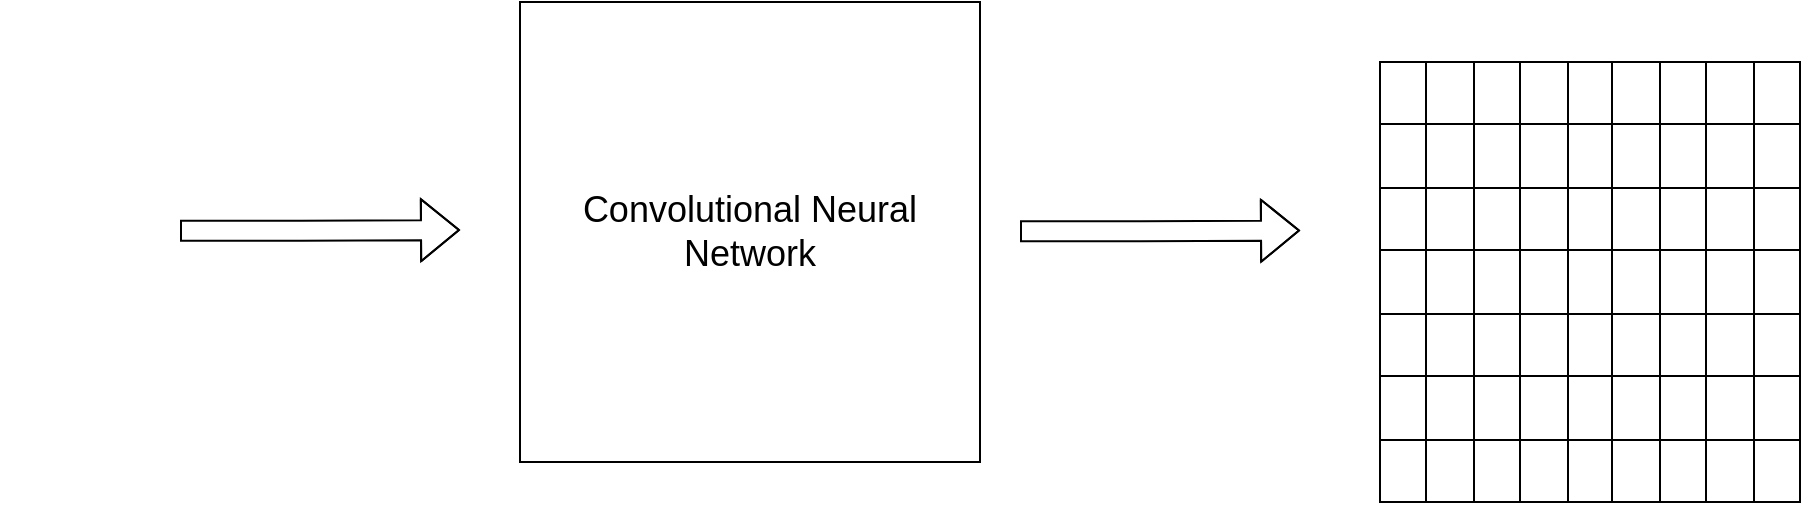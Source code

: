 <mxfile version="20.5.3" type="github">
  <diagram id="HXi_V4lzNJAsQVqTlTgc" name="Page-1">
    <mxGraphModel dx="1715" dy="478" grid="1" gridSize="10" guides="1" tooltips="1" connect="1" arrows="1" fold="1" page="1" pageScale="1" pageWidth="850" pageHeight="1100" math="0" shadow="0">
      <root>
        <mxCell id="0" />
        <mxCell id="1" parent="0" />
        <mxCell id="dxBMr5hOVsrZBSF7ixPA-186" value="" style="shape=image;html=1;verticalAlign=top;verticalLabelPosition=bottom;labelBackgroundColor=#ffffff;imageAspect=0;aspect=fixed;image=https://cdn0.iconfinder.com/data/icons/google-material-design-3-0/48/ic_face_48px-128.png" vertex="1" parent="1">
          <mxGeometry x="-640" y="330" width="70" height="70" as="geometry" />
        </mxCell>
        <mxCell id="dxBMr5hOVsrZBSF7ixPA-187" value="" style="shape=flexArrow;endArrow=classic;html=1;rounded=0;" edge="1" parent="1">
          <mxGeometry width="50" height="50" relative="1" as="geometry">
            <mxPoint x="-550" y="364.38" as="sourcePoint" />
            <mxPoint x="-410" y="364" as="targetPoint" />
            <Array as="points">
              <mxPoint x="-490" y="364.38" />
            </Array>
          </mxGeometry>
        </mxCell>
        <mxCell id="dxBMr5hOVsrZBSF7ixPA-188" value="&lt;font style=&quot;font-size: 18px;&quot;&gt;Convolutional Neural Network&lt;/font&gt;" style="whiteSpace=wrap;html=1;aspect=fixed;" vertex="1" parent="1">
          <mxGeometry x="-380" y="250" width="230" height="230" as="geometry" />
        </mxCell>
        <mxCell id="dxBMr5hOVsrZBSF7ixPA-189" value="" style="shape=table;startSize=0;container=1;collapsible=0;childLayout=tableLayout;fontSize=18;" vertex="1" parent="1">
          <mxGeometry x="50" y="280" width="210" height="220" as="geometry" />
        </mxCell>
        <mxCell id="dxBMr5hOVsrZBSF7ixPA-190" value="" style="shape=tableRow;horizontal=0;startSize=0;swimlaneHead=0;swimlaneBody=0;top=0;left=0;bottom=0;right=0;collapsible=0;dropTarget=0;fillColor=none;points=[[0,0.5],[1,0.5]];portConstraint=eastwest;fontSize=18;" vertex="1" parent="dxBMr5hOVsrZBSF7ixPA-189">
          <mxGeometry width="210" height="31" as="geometry" />
        </mxCell>
        <mxCell id="dxBMr5hOVsrZBSF7ixPA-191" value="" style="shape=partialRectangle;html=1;whiteSpace=wrap;connectable=0;overflow=hidden;fillColor=none;top=0;left=0;bottom=0;right=0;pointerEvents=1;fontSize=18;" vertex="1" parent="dxBMr5hOVsrZBSF7ixPA-190">
          <mxGeometry width="23" height="31" as="geometry">
            <mxRectangle width="23" height="31" as="alternateBounds" />
          </mxGeometry>
        </mxCell>
        <mxCell id="dxBMr5hOVsrZBSF7ixPA-192" value="" style="shape=partialRectangle;html=1;whiteSpace=wrap;connectable=0;overflow=hidden;fillColor=none;top=0;left=0;bottom=0;right=0;pointerEvents=1;fontSize=18;" vertex="1" parent="dxBMr5hOVsrZBSF7ixPA-190">
          <mxGeometry x="23" width="24" height="31" as="geometry">
            <mxRectangle width="24" height="31" as="alternateBounds" />
          </mxGeometry>
        </mxCell>
        <mxCell id="dxBMr5hOVsrZBSF7ixPA-193" value="" style="shape=partialRectangle;html=1;whiteSpace=wrap;connectable=0;overflow=hidden;fillColor=none;top=0;left=0;bottom=0;right=0;pointerEvents=1;fontSize=18;" vertex="1" parent="dxBMr5hOVsrZBSF7ixPA-190">
          <mxGeometry x="47" width="23" height="31" as="geometry">
            <mxRectangle width="23" height="31" as="alternateBounds" />
          </mxGeometry>
        </mxCell>
        <mxCell id="dxBMr5hOVsrZBSF7ixPA-194" value="" style="shape=partialRectangle;html=1;whiteSpace=wrap;connectable=0;overflow=hidden;fillColor=none;top=0;left=0;bottom=0;right=0;pointerEvents=1;fontSize=18;" vertex="1" parent="dxBMr5hOVsrZBSF7ixPA-190">
          <mxGeometry x="70" width="24" height="31" as="geometry">
            <mxRectangle width="24" height="31" as="alternateBounds" />
          </mxGeometry>
        </mxCell>
        <mxCell id="dxBMr5hOVsrZBSF7ixPA-195" value="" style="shape=partialRectangle;html=1;whiteSpace=wrap;connectable=0;overflow=hidden;fillColor=none;top=0;left=0;bottom=0;right=0;pointerEvents=1;fontSize=18;" vertex="1" parent="dxBMr5hOVsrZBSF7ixPA-190">
          <mxGeometry x="94" width="22" height="31" as="geometry">
            <mxRectangle width="22" height="31" as="alternateBounds" />
          </mxGeometry>
        </mxCell>
        <mxCell id="dxBMr5hOVsrZBSF7ixPA-196" value="" style="shape=partialRectangle;html=1;whiteSpace=wrap;connectable=0;overflow=hidden;fillColor=none;top=0;left=0;bottom=0;right=0;pointerEvents=1;fontSize=18;" vertex="1" parent="dxBMr5hOVsrZBSF7ixPA-190">
          <mxGeometry x="116" width="24" height="31" as="geometry">
            <mxRectangle width="24" height="31" as="alternateBounds" />
          </mxGeometry>
        </mxCell>
        <mxCell id="dxBMr5hOVsrZBSF7ixPA-197" value="" style="shape=partialRectangle;html=1;whiteSpace=wrap;connectable=0;overflow=hidden;fillColor=none;top=0;left=0;bottom=0;right=0;pointerEvents=1;fontSize=18;" vertex="1" parent="dxBMr5hOVsrZBSF7ixPA-190">
          <mxGeometry x="140" width="23" height="31" as="geometry">
            <mxRectangle width="23" height="31" as="alternateBounds" />
          </mxGeometry>
        </mxCell>
        <mxCell id="dxBMr5hOVsrZBSF7ixPA-198" value="" style="shape=partialRectangle;html=1;whiteSpace=wrap;connectable=0;overflow=hidden;fillColor=none;top=0;left=0;bottom=0;right=0;pointerEvents=1;fontSize=18;" vertex="1" parent="dxBMr5hOVsrZBSF7ixPA-190">
          <mxGeometry x="163" width="24" height="31" as="geometry">
            <mxRectangle width="24" height="31" as="alternateBounds" />
          </mxGeometry>
        </mxCell>
        <mxCell id="dxBMr5hOVsrZBSF7ixPA-199" value="" style="shape=partialRectangle;html=1;whiteSpace=wrap;connectable=0;overflow=hidden;fillColor=none;top=0;left=0;bottom=0;right=0;pointerEvents=1;fontSize=18;" vertex="1" parent="dxBMr5hOVsrZBSF7ixPA-190">
          <mxGeometry x="187" width="23" height="31" as="geometry">
            <mxRectangle width="23" height="31" as="alternateBounds" />
          </mxGeometry>
        </mxCell>
        <mxCell id="dxBMr5hOVsrZBSF7ixPA-200" value="" style="shape=tableRow;horizontal=0;startSize=0;swimlaneHead=0;swimlaneBody=0;top=0;left=0;bottom=0;right=0;collapsible=0;dropTarget=0;fillColor=none;points=[[0,0.5],[1,0.5]];portConstraint=eastwest;fontSize=18;" vertex="1" parent="dxBMr5hOVsrZBSF7ixPA-189">
          <mxGeometry y="31" width="210" height="32" as="geometry" />
        </mxCell>
        <mxCell id="dxBMr5hOVsrZBSF7ixPA-201" value="" style="shape=partialRectangle;html=1;whiteSpace=wrap;connectable=0;overflow=hidden;fillColor=none;top=0;left=0;bottom=0;right=0;pointerEvents=1;fontSize=18;" vertex="1" parent="dxBMr5hOVsrZBSF7ixPA-200">
          <mxGeometry width="23" height="32" as="geometry">
            <mxRectangle width="23" height="32" as="alternateBounds" />
          </mxGeometry>
        </mxCell>
        <mxCell id="dxBMr5hOVsrZBSF7ixPA-202" value="" style="shape=partialRectangle;html=1;whiteSpace=wrap;connectable=0;overflow=hidden;fillColor=none;top=0;left=0;bottom=0;right=0;pointerEvents=1;fontSize=18;" vertex="1" parent="dxBMr5hOVsrZBSF7ixPA-200">
          <mxGeometry x="23" width="24" height="32" as="geometry">
            <mxRectangle width="24" height="32" as="alternateBounds" />
          </mxGeometry>
        </mxCell>
        <mxCell id="dxBMr5hOVsrZBSF7ixPA-203" value="" style="shape=partialRectangle;html=1;whiteSpace=wrap;connectable=0;overflow=hidden;fillColor=none;top=0;left=0;bottom=0;right=0;pointerEvents=1;fontSize=18;" vertex="1" parent="dxBMr5hOVsrZBSF7ixPA-200">
          <mxGeometry x="47" width="23" height="32" as="geometry">
            <mxRectangle width="23" height="32" as="alternateBounds" />
          </mxGeometry>
        </mxCell>
        <mxCell id="dxBMr5hOVsrZBSF7ixPA-204" value="" style="shape=partialRectangle;html=1;whiteSpace=wrap;connectable=0;overflow=hidden;fillColor=none;top=0;left=0;bottom=0;right=0;pointerEvents=1;fontSize=18;" vertex="1" parent="dxBMr5hOVsrZBSF7ixPA-200">
          <mxGeometry x="70" width="24" height="32" as="geometry">
            <mxRectangle width="24" height="32" as="alternateBounds" />
          </mxGeometry>
        </mxCell>
        <mxCell id="dxBMr5hOVsrZBSF7ixPA-205" value="" style="shape=partialRectangle;html=1;whiteSpace=wrap;connectable=0;overflow=hidden;fillColor=none;top=0;left=0;bottom=0;right=0;pointerEvents=1;fontSize=18;" vertex="1" parent="dxBMr5hOVsrZBSF7ixPA-200">
          <mxGeometry x="94" width="22" height="32" as="geometry">
            <mxRectangle width="22" height="32" as="alternateBounds" />
          </mxGeometry>
        </mxCell>
        <mxCell id="dxBMr5hOVsrZBSF7ixPA-206" value="" style="shape=partialRectangle;html=1;whiteSpace=wrap;connectable=0;overflow=hidden;fillColor=none;top=0;left=0;bottom=0;right=0;pointerEvents=1;fontSize=18;" vertex="1" parent="dxBMr5hOVsrZBSF7ixPA-200">
          <mxGeometry x="116" width="24" height="32" as="geometry">
            <mxRectangle width="24" height="32" as="alternateBounds" />
          </mxGeometry>
        </mxCell>
        <mxCell id="dxBMr5hOVsrZBSF7ixPA-207" value="" style="shape=partialRectangle;html=1;whiteSpace=wrap;connectable=0;overflow=hidden;fillColor=none;top=0;left=0;bottom=0;right=0;pointerEvents=1;fontSize=18;" vertex="1" parent="dxBMr5hOVsrZBSF7ixPA-200">
          <mxGeometry x="140" width="23" height="32" as="geometry">
            <mxRectangle width="23" height="32" as="alternateBounds" />
          </mxGeometry>
        </mxCell>
        <mxCell id="dxBMr5hOVsrZBSF7ixPA-208" value="" style="shape=partialRectangle;html=1;whiteSpace=wrap;connectable=0;overflow=hidden;fillColor=none;top=0;left=0;bottom=0;right=0;pointerEvents=1;fontSize=18;" vertex="1" parent="dxBMr5hOVsrZBSF7ixPA-200">
          <mxGeometry x="163" width="24" height="32" as="geometry">
            <mxRectangle width="24" height="32" as="alternateBounds" />
          </mxGeometry>
        </mxCell>
        <mxCell id="dxBMr5hOVsrZBSF7ixPA-209" value="" style="shape=partialRectangle;html=1;whiteSpace=wrap;connectable=0;overflow=hidden;fillColor=none;top=0;left=0;bottom=0;right=0;pointerEvents=1;fontSize=18;" vertex="1" parent="dxBMr5hOVsrZBSF7ixPA-200">
          <mxGeometry x="187" width="23" height="32" as="geometry">
            <mxRectangle width="23" height="32" as="alternateBounds" />
          </mxGeometry>
        </mxCell>
        <mxCell id="dxBMr5hOVsrZBSF7ixPA-210" value="" style="shape=tableRow;horizontal=0;startSize=0;swimlaneHead=0;swimlaneBody=0;top=0;left=0;bottom=0;right=0;collapsible=0;dropTarget=0;fillColor=none;points=[[0,0.5],[1,0.5]];portConstraint=eastwest;fontSize=18;" vertex="1" parent="dxBMr5hOVsrZBSF7ixPA-189">
          <mxGeometry y="63" width="210" height="31" as="geometry" />
        </mxCell>
        <mxCell id="dxBMr5hOVsrZBSF7ixPA-211" value="" style="shape=partialRectangle;html=1;whiteSpace=wrap;connectable=0;overflow=hidden;fillColor=none;top=0;left=0;bottom=0;right=0;pointerEvents=1;fontSize=18;" vertex="1" parent="dxBMr5hOVsrZBSF7ixPA-210">
          <mxGeometry width="23" height="31" as="geometry">
            <mxRectangle width="23" height="31" as="alternateBounds" />
          </mxGeometry>
        </mxCell>
        <mxCell id="dxBMr5hOVsrZBSF7ixPA-212" value="" style="shape=partialRectangle;html=1;whiteSpace=wrap;connectable=0;overflow=hidden;fillColor=none;top=0;left=0;bottom=0;right=0;pointerEvents=1;fontSize=18;" vertex="1" parent="dxBMr5hOVsrZBSF7ixPA-210">
          <mxGeometry x="23" width="24" height="31" as="geometry">
            <mxRectangle width="24" height="31" as="alternateBounds" />
          </mxGeometry>
        </mxCell>
        <mxCell id="dxBMr5hOVsrZBSF7ixPA-213" value="" style="shape=partialRectangle;html=1;whiteSpace=wrap;connectable=0;overflow=hidden;fillColor=none;top=0;left=0;bottom=0;right=0;pointerEvents=1;fontSize=18;" vertex="1" parent="dxBMr5hOVsrZBSF7ixPA-210">
          <mxGeometry x="47" width="23" height="31" as="geometry">
            <mxRectangle width="23" height="31" as="alternateBounds" />
          </mxGeometry>
        </mxCell>
        <mxCell id="dxBMr5hOVsrZBSF7ixPA-214" value="" style="shape=partialRectangle;html=1;whiteSpace=wrap;connectable=0;overflow=hidden;fillColor=none;top=0;left=0;bottom=0;right=0;pointerEvents=1;fontSize=18;" vertex="1" parent="dxBMr5hOVsrZBSF7ixPA-210">
          <mxGeometry x="70" width="24" height="31" as="geometry">
            <mxRectangle width="24" height="31" as="alternateBounds" />
          </mxGeometry>
        </mxCell>
        <mxCell id="dxBMr5hOVsrZBSF7ixPA-215" value="" style="shape=partialRectangle;html=1;whiteSpace=wrap;connectable=0;overflow=hidden;fillColor=none;top=0;left=0;bottom=0;right=0;pointerEvents=1;fontSize=18;" vertex="1" parent="dxBMr5hOVsrZBSF7ixPA-210">
          <mxGeometry x="94" width="22" height="31" as="geometry">
            <mxRectangle width="22" height="31" as="alternateBounds" />
          </mxGeometry>
        </mxCell>
        <mxCell id="dxBMr5hOVsrZBSF7ixPA-216" value="" style="shape=partialRectangle;html=1;whiteSpace=wrap;connectable=0;overflow=hidden;fillColor=none;top=0;left=0;bottom=0;right=0;pointerEvents=1;fontSize=18;" vertex="1" parent="dxBMr5hOVsrZBSF7ixPA-210">
          <mxGeometry x="116" width="24" height="31" as="geometry">
            <mxRectangle width="24" height="31" as="alternateBounds" />
          </mxGeometry>
        </mxCell>
        <mxCell id="dxBMr5hOVsrZBSF7ixPA-217" value="" style="shape=partialRectangle;html=1;whiteSpace=wrap;connectable=0;overflow=hidden;fillColor=none;top=0;left=0;bottom=0;right=0;pointerEvents=1;fontSize=18;" vertex="1" parent="dxBMr5hOVsrZBSF7ixPA-210">
          <mxGeometry x="140" width="23" height="31" as="geometry">
            <mxRectangle width="23" height="31" as="alternateBounds" />
          </mxGeometry>
        </mxCell>
        <mxCell id="dxBMr5hOVsrZBSF7ixPA-218" value="" style="shape=partialRectangle;html=1;whiteSpace=wrap;connectable=0;overflow=hidden;fillColor=none;top=0;left=0;bottom=0;right=0;pointerEvents=1;fontSize=18;" vertex="1" parent="dxBMr5hOVsrZBSF7ixPA-210">
          <mxGeometry x="163" width="24" height="31" as="geometry">
            <mxRectangle width="24" height="31" as="alternateBounds" />
          </mxGeometry>
        </mxCell>
        <mxCell id="dxBMr5hOVsrZBSF7ixPA-219" value="" style="shape=partialRectangle;html=1;whiteSpace=wrap;connectable=0;overflow=hidden;fillColor=none;top=0;left=0;bottom=0;right=0;pointerEvents=1;fontSize=18;" vertex="1" parent="dxBMr5hOVsrZBSF7ixPA-210">
          <mxGeometry x="187" width="23" height="31" as="geometry">
            <mxRectangle width="23" height="31" as="alternateBounds" />
          </mxGeometry>
        </mxCell>
        <mxCell id="dxBMr5hOVsrZBSF7ixPA-220" value="" style="shape=tableRow;horizontal=0;startSize=0;swimlaneHead=0;swimlaneBody=0;top=0;left=0;bottom=0;right=0;collapsible=0;dropTarget=0;fillColor=none;points=[[0,0.5],[1,0.5]];portConstraint=eastwest;fontSize=18;" vertex="1" parent="dxBMr5hOVsrZBSF7ixPA-189">
          <mxGeometry y="94" width="210" height="32" as="geometry" />
        </mxCell>
        <mxCell id="dxBMr5hOVsrZBSF7ixPA-221" value="" style="shape=partialRectangle;html=1;whiteSpace=wrap;connectable=0;overflow=hidden;fillColor=none;top=0;left=0;bottom=0;right=0;pointerEvents=1;fontSize=18;" vertex="1" parent="dxBMr5hOVsrZBSF7ixPA-220">
          <mxGeometry width="23" height="32" as="geometry">
            <mxRectangle width="23" height="32" as="alternateBounds" />
          </mxGeometry>
        </mxCell>
        <mxCell id="dxBMr5hOVsrZBSF7ixPA-222" value="" style="shape=partialRectangle;html=1;whiteSpace=wrap;connectable=0;overflow=hidden;fillColor=none;top=0;left=0;bottom=0;right=0;pointerEvents=1;fontSize=18;" vertex="1" parent="dxBMr5hOVsrZBSF7ixPA-220">
          <mxGeometry x="23" width="24" height="32" as="geometry">
            <mxRectangle width="24" height="32" as="alternateBounds" />
          </mxGeometry>
        </mxCell>
        <mxCell id="dxBMr5hOVsrZBSF7ixPA-223" value="" style="shape=partialRectangle;html=1;whiteSpace=wrap;connectable=0;overflow=hidden;fillColor=none;top=0;left=0;bottom=0;right=0;pointerEvents=1;fontSize=18;" vertex="1" parent="dxBMr5hOVsrZBSF7ixPA-220">
          <mxGeometry x="47" width="23" height="32" as="geometry">
            <mxRectangle width="23" height="32" as="alternateBounds" />
          </mxGeometry>
        </mxCell>
        <mxCell id="dxBMr5hOVsrZBSF7ixPA-224" value="" style="shape=partialRectangle;html=1;whiteSpace=wrap;connectable=0;overflow=hidden;fillColor=none;top=0;left=0;bottom=0;right=0;pointerEvents=1;fontSize=18;" vertex="1" parent="dxBMr5hOVsrZBSF7ixPA-220">
          <mxGeometry x="70" width="24" height="32" as="geometry">
            <mxRectangle width="24" height="32" as="alternateBounds" />
          </mxGeometry>
        </mxCell>
        <mxCell id="dxBMr5hOVsrZBSF7ixPA-225" value="" style="shape=partialRectangle;html=1;whiteSpace=wrap;connectable=0;overflow=hidden;fillColor=none;top=0;left=0;bottom=0;right=0;pointerEvents=1;fontSize=18;" vertex="1" parent="dxBMr5hOVsrZBSF7ixPA-220">
          <mxGeometry x="94" width="22" height="32" as="geometry">
            <mxRectangle width="22" height="32" as="alternateBounds" />
          </mxGeometry>
        </mxCell>
        <mxCell id="dxBMr5hOVsrZBSF7ixPA-226" value="" style="shape=partialRectangle;html=1;whiteSpace=wrap;connectable=0;overflow=hidden;fillColor=none;top=0;left=0;bottom=0;right=0;pointerEvents=1;fontSize=18;" vertex="1" parent="dxBMr5hOVsrZBSF7ixPA-220">
          <mxGeometry x="116" width="24" height="32" as="geometry">
            <mxRectangle width="24" height="32" as="alternateBounds" />
          </mxGeometry>
        </mxCell>
        <mxCell id="dxBMr5hOVsrZBSF7ixPA-227" value="" style="shape=partialRectangle;html=1;whiteSpace=wrap;connectable=0;overflow=hidden;fillColor=none;top=0;left=0;bottom=0;right=0;pointerEvents=1;fontSize=18;" vertex="1" parent="dxBMr5hOVsrZBSF7ixPA-220">
          <mxGeometry x="140" width="23" height="32" as="geometry">
            <mxRectangle width="23" height="32" as="alternateBounds" />
          </mxGeometry>
        </mxCell>
        <mxCell id="dxBMr5hOVsrZBSF7ixPA-228" value="" style="shape=partialRectangle;html=1;whiteSpace=wrap;connectable=0;overflow=hidden;fillColor=none;top=0;left=0;bottom=0;right=0;pointerEvents=1;fontSize=18;" vertex="1" parent="dxBMr5hOVsrZBSF7ixPA-220">
          <mxGeometry x="163" width="24" height="32" as="geometry">
            <mxRectangle width="24" height="32" as="alternateBounds" />
          </mxGeometry>
        </mxCell>
        <mxCell id="dxBMr5hOVsrZBSF7ixPA-229" value="" style="shape=partialRectangle;html=1;whiteSpace=wrap;connectable=0;overflow=hidden;fillColor=none;top=0;left=0;bottom=0;right=0;pointerEvents=1;fontSize=18;" vertex="1" parent="dxBMr5hOVsrZBSF7ixPA-220">
          <mxGeometry x="187" width="23" height="32" as="geometry">
            <mxRectangle width="23" height="32" as="alternateBounds" />
          </mxGeometry>
        </mxCell>
        <mxCell id="dxBMr5hOVsrZBSF7ixPA-230" value="" style="shape=tableRow;horizontal=0;startSize=0;swimlaneHead=0;swimlaneBody=0;top=0;left=0;bottom=0;right=0;collapsible=0;dropTarget=0;fillColor=none;points=[[0,0.5],[1,0.5]];portConstraint=eastwest;fontSize=18;" vertex="1" parent="dxBMr5hOVsrZBSF7ixPA-189">
          <mxGeometry y="126" width="210" height="31" as="geometry" />
        </mxCell>
        <mxCell id="dxBMr5hOVsrZBSF7ixPA-231" value="" style="shape=partialRectangle;html=1;whiteSpace=wrap;connectable=0;overflow=hidden;fillColor=none;top=0;left=0;bottom=0;right=0;pointerEvents=1;fontSize=18;" vertex="1" parent="dxBMr5hOVsrZBSF7ixPA-230">
          <mxGeometry width="23" height="31" as="geometry">
            <mxRectangle width="23" height="31" as="alternateBounds" />
          </mxGeometry>
        </mxCell>
        <mxCell id="dxBMr5hOVsrZBSF7ixPA-232" value="" style="shape=partialRectangle;html=1;whiteSpace=wrap;connectable=0;overflow=hidden;fillColor=none;top=0;left=0;bottom=0;right=0;pointerEvents=1;fontSize=18;" vertex="1" parent="dxBMr5hOVsrZBSF7ixPA-230">
          <mxGeometry x="23" width="24" height="31" as="geometry">
            <mxRectangle width="24" height="31" as="alternateBounds" />
          </mxGeometry>
        </mxCell>
        <mxCell id="dxBMr5hOVsrZBSF7ixPA-233" value="" style="shape=partialRectangle;html=1;whiteSpace=wrap;connectable=0;overflow=hidden;fillColor=none;top=0;left=0;bottom=0;right=0;pointerEvents=1;fontSize=18;" vertex="1" parent="dxBMr5hOVsrZBSF7ixPA-230">
          <mxGeometry x="47" width="23" height="31" as="geometry">
            <mxRectangle width="23" height="31" as="alternateBounds" />
          </mxGeometry>
        </mxCell>
        <mxCell id="dxBMr5hOVsrZBSF7ixPA-234" value="" style="shape=partialRectangle;html=1;whiteSpace=wrap;connectable=0;overflow=hidden;fillColor=none;top=0;left=0;bottom=0;right=0;pointerEvents=1;fontSize=18;" vertex="1" parent="dxBMr5hOVsrZBSF7ixPA-230">
          <mxGeometry x="70" width="24" height="31" as="geometry">
            <mxRectangle width="24" height="31" as="alternateBounds" />
          </mxGeometry>
        </mxCell>
        <mxCell id="dxBMr5hOVsrZBSF7ixPA-235" value="" style="shape=partialRectangle;html=1;whiteSpace=wrap;connectable=0;overflow=hidden;fillColor=none;top=0;left=0;bottom=0;right=0;pointerEvents=1;fontSize=18;" vertex="1" parent="dxBMr5hOVsrZBSF7ixPA-230">
          <mxGeometry x="94" width="22" height="31" as="geometry">
            <mxRectangle width="22" height="31" as="alternateBounds" />
          </mxGeometry>
        </mxCell>
        <mxCell id="dxBMr5hOVsrZBSF7ixPA-236" value="" style="shape=partialRectangle;html=1;whiteSpace=wrap;connectable=0;overflow=hidden;fillColor=none;top=0;left=0;bottom=0;right=0;pointerEvents=1;fontSize=18;" vertex="1" parent="dxBMr5hOVsrZBSF7ixPA-230">
          <mxGeometry x="116" width="24" height="31" as="geometry">
            <mxRectangle width="24" height="31" as="alternateBounds" />
          </mxGeometry>
        </mxCell>
        <mxCell id="dxBMr5hOVsrZBSF7ixPA-237" value="" style="shape=partialRectangle;html=1;whiteSpace=wrap;connectable=0;overflow=hidden;fillColor=none;top=0;left=0;bottom=0;right=0;pointerEvents=1;fontSize=18;" vertex="1" parent="dxBMr5hOVsrZBSF7ixPA-230">
          <mxGeometry x="140" width="23" height="31" as="geometry">
            <mxRectangle width="23" height="31" as="alternateBounds" />
          </mxGeometry>
        </mxCell>
        <mxCell id="dxBMr5hOVsrZBSF7ixPA-238" value="" style="shape=partialRectangle;html=1;whiteSpace=wrap;connectable=0;overflow=hidden;fillColor=none;top=0;left=0;bottom=0;right=0;pointerEvents=1;fontSize=18;" vertex="1" parent="dxBMr5hOVsrZBSF7ixPA-230">
          <mxGeometry x="163" width="24" height="31" as="geometry">
            <mxRectangle width="24" height="31" as="alternateBounds" />
          </mxGeometry>
        </mxCell>
        <mxCell id="dxBMr5hOVsrZBSF7ixPA-239" value="" style="shape=partialRectangle;html=1;whiteSpace=wrap;connectable=0;overflow=hidden;fillColor=none;top=0;left=0;bottom=0;right=0;pointerEvents=1;fontSize=18;" vertex="1" parent="dxBMr5hOVsrZBSF7ixPA-230">
          <mxGeometry x="187" width="23" height="31" as="geometry">
            <mxRectangle width="23" height="31" as="alternateBounds" />
          </mxGeometry>
        </mxCell>
        <mxCell id="dxBMr5hOVsrZBSF7ixPA-240" value="" style="shape=tableRow;horizontal=0;startSize=0;swimlaneHead=0;swimlaneBody=0;top=0;left=0;bottom=0;right=0;collapsible=0;dropTarget=0;fillColor=none;points=[[0,0.5],[1,0.5]];portConstraint=eastwest;fontSize=18;" vertex="1" parent="dxBMr5hOVsrZBSF7ixPA-189">
          <mxGeometry y="157" width="210" height="32" as="geometry" />
        </mxCell>
        <mxCell id="dxBMr5hOVsrZBSF7ixPA-241" value="" style="shape=partialRectangle;html=1;whiteSpace=wrap;connectable=0;overflow=hidden;fillColor=none;top=0;left=0;bottom=0;right=0;pointerEvents=1;fontSize=18;" vertex="1" parent="dxBMr5hOVsrZBSF7ixPA-240">
          <mxGeometry width="23" height="32" as="geometry">
            <mxRectangle width="23" height="32" as="alternateBounds" />
          </mxGeometry>
        </mxCell>
        <mxCell id="dxBMr5hOVsrZBSF7ixPA-242" value="" style="shape=partialRectangle;html=1;whiteSpace=wrap;connectable=0;overflow=hidden;fillColor=none;top=0;left=0;bottom=0;right=0;pointerEvents=1;fontSize=18;" vertex="1" parent="dxBMr5hOVsrZBSF7ixPA-240">
          <mxGeometry x="23" width="24" height="32" as="geometry">
            <mxRectangle width="24" height="32" as="alternateBounds" />
          </mxGeometry>
        </mxCell>
        <mxCell id="dxBMr5hOVsrZBSF7ixPA-243" value="" style="shape=partialRectangle;html=1;whiteSpace=wrap;connectable=0;overflow=hidden;fillColor=none;top=0;left=0;bottom=0;right=0;pointerEvents=1;fontSize=18;" vertex="1" parent="dxBMr5hOVsrZBSF7ixPA-240">
          <mxGeometry x="47" width="23" height="32" as="geometry">
            <mxRectangle width="23" height="32" as="alternateBounds" />
          </mxGeometry>
        </mxCell>
        <mxCell id="dxBMr5hOVsrZBSF7ixPA-244" value="" style="shape=partialRectangle;html=1;whiteSpace=wrap;connectable=0;overflow=hidden;fillColor=none;top=0;left=0;bottom=0;right=0;pointerEvents=1;fontSize=18;" vertex="1" parent="dxBMr5hOVsrZBSF7ixPA-240">
          <mxGeometry x="70" width="24" height="32" as="geometry">
            <mxRectangle width="24" height="32" as="alternateBounds" />
          </mxGeometry>
        </mxCell>
        <mxCell id="dxBMr5hOVsrZBSF7ixPA-245" value="" style="shape=partialRectangle;html=1;whiteSpace=wrap;connectable=0;overflow=hidden;fillColor=none;top=0;left=0;bottom=0;right=0;pointerEvents=1;fontSize=18;" vertex="1" parent="dxBMr5hOVsrZBSF7ixPA-240">
          <mxGeometry x="94" width="22" height="32" as="geometry">
            <mxRectangle width="22" height="32" as="alternateBounds" />
          </mxGeometry>
        </mxCell>
        <mxCell id="dxBMr5hOVsrZBSF7ixPA-246" value="" style="shape=partialRectangle;html=1;whiteSpace=wrap;connectable=0;overflow=hidden;fillColor=none;top=0;left=0;bottom=0;right=0;pointerEvents=1;fontSize=18;" vertex="1" parent="dxBMr5hOVsrZBSF7ixPA-240">
          <mxGeometry x="116" width="24" height="32" as="geometry">
            <mxRectangle width="24" height="32" as="alternateBounds" />
          </mxGeometry>
        </mxCell>
        <mxCell id="dxBMr5hOVsrZBSF7ixPA-247" value="" style="shape=partialRectangle;html=1;whiteSpace=wrap;connectable=0;overflow=hidden;fillColor=none;top=0;left=0;bottom=0;right=0;pointerEvents=1;fontSize=18;" vertex="1" parent="dxBMr5hOVsrZBSF7ixPA-240">
          <mxGeometry x="140" width="23" height="32" as="geometry">
            <mxRectangle width="23" height="32" as="alternateBounds" />
          </mxGeometry>
        </mxCell>
        <mxCell id="dxBMr5hOVsrZBSF7ixPA-248" value="" style="shape=partialRectangle;html=1;whiteSpace=wrap;connectable=0;overflow=hidden;fillColor=none;top=0;left=0;bottom=0;right=0;pointerEvents=1;fontSize=18;" vertex="1" parent="dxBMr5hOVsrZBSF7ixPA-240">
          <mxGeometry x="163" width="24" height="32" as="geometry">
            <mxRectangle width="24" height="32" as="alternateBounds" />
          </mxGeometry>
        </mxCell>
        <mxCell id="dxBMr5hOVsrZBSF7ixPA-249" value="" style="shape=partialRectangle;html=1;whiteSpace=wrap;connectable=0;overflow=hidden;fillColor=none;top=0;left=0;bottom=0;right=0;pointerEvents=1;fontSize=18;" vertex="1" parent="dxBMr5hOVsrZBSF7ixPA-240">
          <mxGeometry x="187" width="23" height="32" as="geometry">
            <mxRectangle width="23" height="32" as="alternateBounds" />
          </mxGeometry>
        </mxCell>
        <mxCell id="dxBMr5hOVsrZBSF7ixPA-250" value="" style="shape=tableRow;horizontal=0;startSize=0;swimlaneHead=0;swimlaneBody=0;top=0;left=0;bottom=0;right=0;collapsible=0;dropTarget=0;fillColor=none;points=[[0,0.5],[1,0.5]];portConstraint=eastwest;fontSize=18;" vertex="1" parent="dxBMr5hOVsrZBSF7ixPA-189">
          <mxGeometry y="189" width="210" height="31" as="geometry" />
        </mxCell>
        <mxCell id="dxBMr5hOVsrZBSF7ixPA-251" value="" style="shape=partialRectangle;html=1;whiteSpace=wrap;connectable=0;overflow=hidden;fillColor=none;top=0;left=0;bottom=0;right=0;pointerEvents=1;fontSize=18;" vertex="1" parent="dxBMr5hOVsrZBSF7ixPA-250">
          <mxGeometry width="23" height="31" as="geometry">
            <mxRectangle width="23" height="31" as="alternateBounds" />
          </mxGeometry>
        </mxCell>
        <mxCell id="dxBMr5hOVsrZBSF7ixPA-252" value="" style="shape=partialRectangle;html=1;whiteSpace=wrap;connectable=0;overflow=hidden;fillColor=none;top=0;left=0;bottom=0;right=0;pointerEvents=1;fontSize=18;" vertex="1" parent="dxBMr5hOVsrZBSF7ixPA-250">
          <mxGeometry x="23" width="24" height="31" as="geometry">
            <mxRectangle width="24" height="31" as="alternateBounds" />
          </mxGeometry>
        </mxCell>
        <mxCell id="dxBMr5hOVsrZBSF7ixPA-253" value="" style="shape=partialRectangle;html=1;whiteSpace=wrap;connectable=0;overflow=hidden;fillColor=none;top=0;left=0;bottom=0;right=0;pointerEvents=1;fontSize=18;" vertex="1" parent="dxBMr5hOVsrZBSF7ixPA-250">
          <mxGeometry x="47" width="23" height="31" as="geometry">
            <mxRectangle width="23" height="31" as="alternateBounds" />
          </mxGeometry>
        </mxCell>
        <mxCell id="dxBMr5hOVsrZBSF7ixPA-254" value="" style="shape=partialRectangle;html=1;whiteSpace=wrap;connectable=0;overflow=hidden;fillColor=none;top=0;left=0;bottom=0;right=0;pointerEvents=1;fontSize=18;" vertex="1" parent="dxBMr5hOVsrZBSF7ixPA-250">
          <mxGeometry x="70" width="24" height="31" as="geometry">
            <mxRectangle width="24" height="31" as="alternateBounds" />
          </mxGeometry>
        </mxCell>
        <mxCell id="dxBMr5hOVsrZBSF7ixPA-255" value="" style="shape=partialRectangle;html=1;whiteSpace=wrap;connectable=0;overflow=hidden;fillColor=none;top=0;left=0;bottom=0;right=0;pointerEvents=1;fontSize=18;" vertex="1" parent="dxBMr5hOVsrZBSF7ixPA-250">
          <mxGeometry x="94" width="22" height="31" as="geometry">
            <mxRectangle width="22" height="31" as="alternateBounds" />
          </mxGeometry>
        </mxCell>
        <mxCell id="dxBMr5hOVsrZBSF7ixPA-256" value="" style="shape=partialRectangle;html=1;whiteSpace=wrap;connectable=0;overflow=hidden;fillColor=none;top=0;left=0;bottom=0;right=0;pointerEvents=1;fontSize=18;" vertex="1" parent="dxBMr5hOVsrZBSF7ixPA-250">
          <mxGeometry x="116" width="24" height="31" as="geometry">
            <mxRectangle width="24" height="31" as="alternateBounds" />
          </mxGeometry>
        </mxCell>
        <mxCell id="dxBMr5hOVsrZBSF7ixPA-257" value="" style="shape=partialRectangle;html=1;whiteSpace=wrap;connectable=0;overflow=hidden;fillColor=none;top=0;left=0;bottom=0;right=0;pointerEvents=1;fontSize=18;" vertex="1" parent="dxBMr5hOVsrZBSF7ixPA-250">
          <mxGeometry x="140" width="23" height="31" as="geometry">
            <mxRectangle width="23" height="31" as="alternateBounds" />
          </mxGeometry>
        </mxCell>
        <mxCell id="dxBMr5hOVsrZBSF7ixPA-258" value="" style="shape=partialRectangle;html=1;whiteSpace=wrap;connectable=0;overflow=hidden;fillColor=none;top=0;left=0;bottom=0;right=0;pointerEvents=1;fontSize=18;" vertex="1" parent="dxBMr5hOVsrZBSF7ixPA-250">
          <mxGeometry x="163" width="24" height="31" as="geometry">
            <mxRectangle width="24" height="31" as="alternateBounds" />
          </mxGeometry>
        </mxCell>
        <mxCell id="dxBMr5hOVsrZBSF7ixPA-259" value="" style="shape=partialRectangle;html=1;whiteSpace=wrap;connectable=0;overflow=hidden;fillColor=none;top=0;left=0;bottom=0;right=0;pointerEvents=1;fontSize=18;" vertex="1" parent="dxBMr5hOVsrZBSF7ixPA-250">
          <mxGeometry x="187" width="23" height="31" as="geometry">
            <mxRectangle width="23" height="31" as="alternateBounds" />
          </mxGeometry>
        </mxCell>
        <mxCell id="dxBMr5hOVsrZBSF7ixPA-260" value="" style="shape=flexArrow;endArrow=classic;html=1;rounded=0;" edge="1" parent="1">
          <mxGeometry width="50" height="50" relative="1" as="geometry">
            <mxPoint x="-130" y="364.67" as="sourcePoint" />
            <mxPoint x="10" y="364.29" as="targetPoint" />
            <Array as="points">
              <mxPoint x="-70" y="364.67" />
            </Array>
          </mxGeometry>
        </mxCell>
      </root>
    </mxGraphModel>
  </diagram>
</mxfile>
